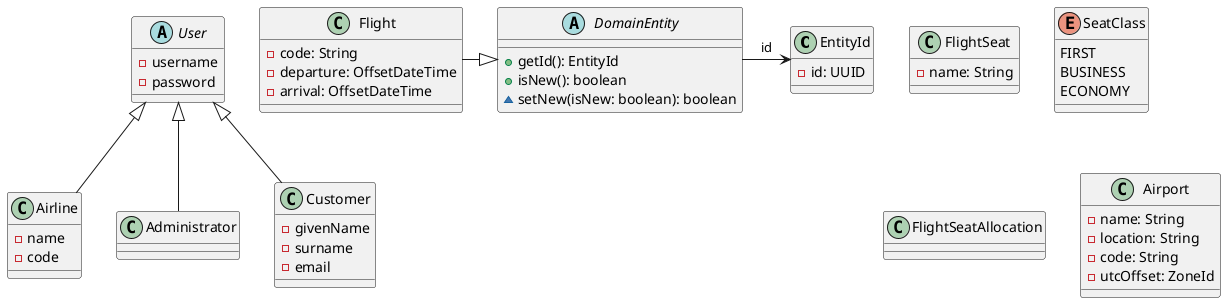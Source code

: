 @startuml

class EntityId {
  - id: UUID
}

abstract class DomainEntity {
  + getId(): EntityId
  + isNew(): boolean
  ~ setNew(isNew: boolean): boolean
}

class Flight {
  - code: String
  - departure: OffsetDateTime
  - arrival: OffsetDateTime
}

class FlightSeat {
  - name: String
}

enum SeatClass {
  FIRST
  BUSINESS
  ECONOMY
}

class FlightSeatAllocation {

}

class Airport {
  - name: String
  - location: String
  - code: String
  - utcOffset: ZoneId
}

abstract class User {
  - username
  - password
}

class Airline {
  - name
  - code
}

class Administrator {

}

class Customer {
  - givenName
  - surname
  - email
}

DomainEntity -> EntityId: id

Flight -|> DomainEntity

Airline -up-|> User
Administrator -up-|> User
Customer -up-|> User


@enduml
